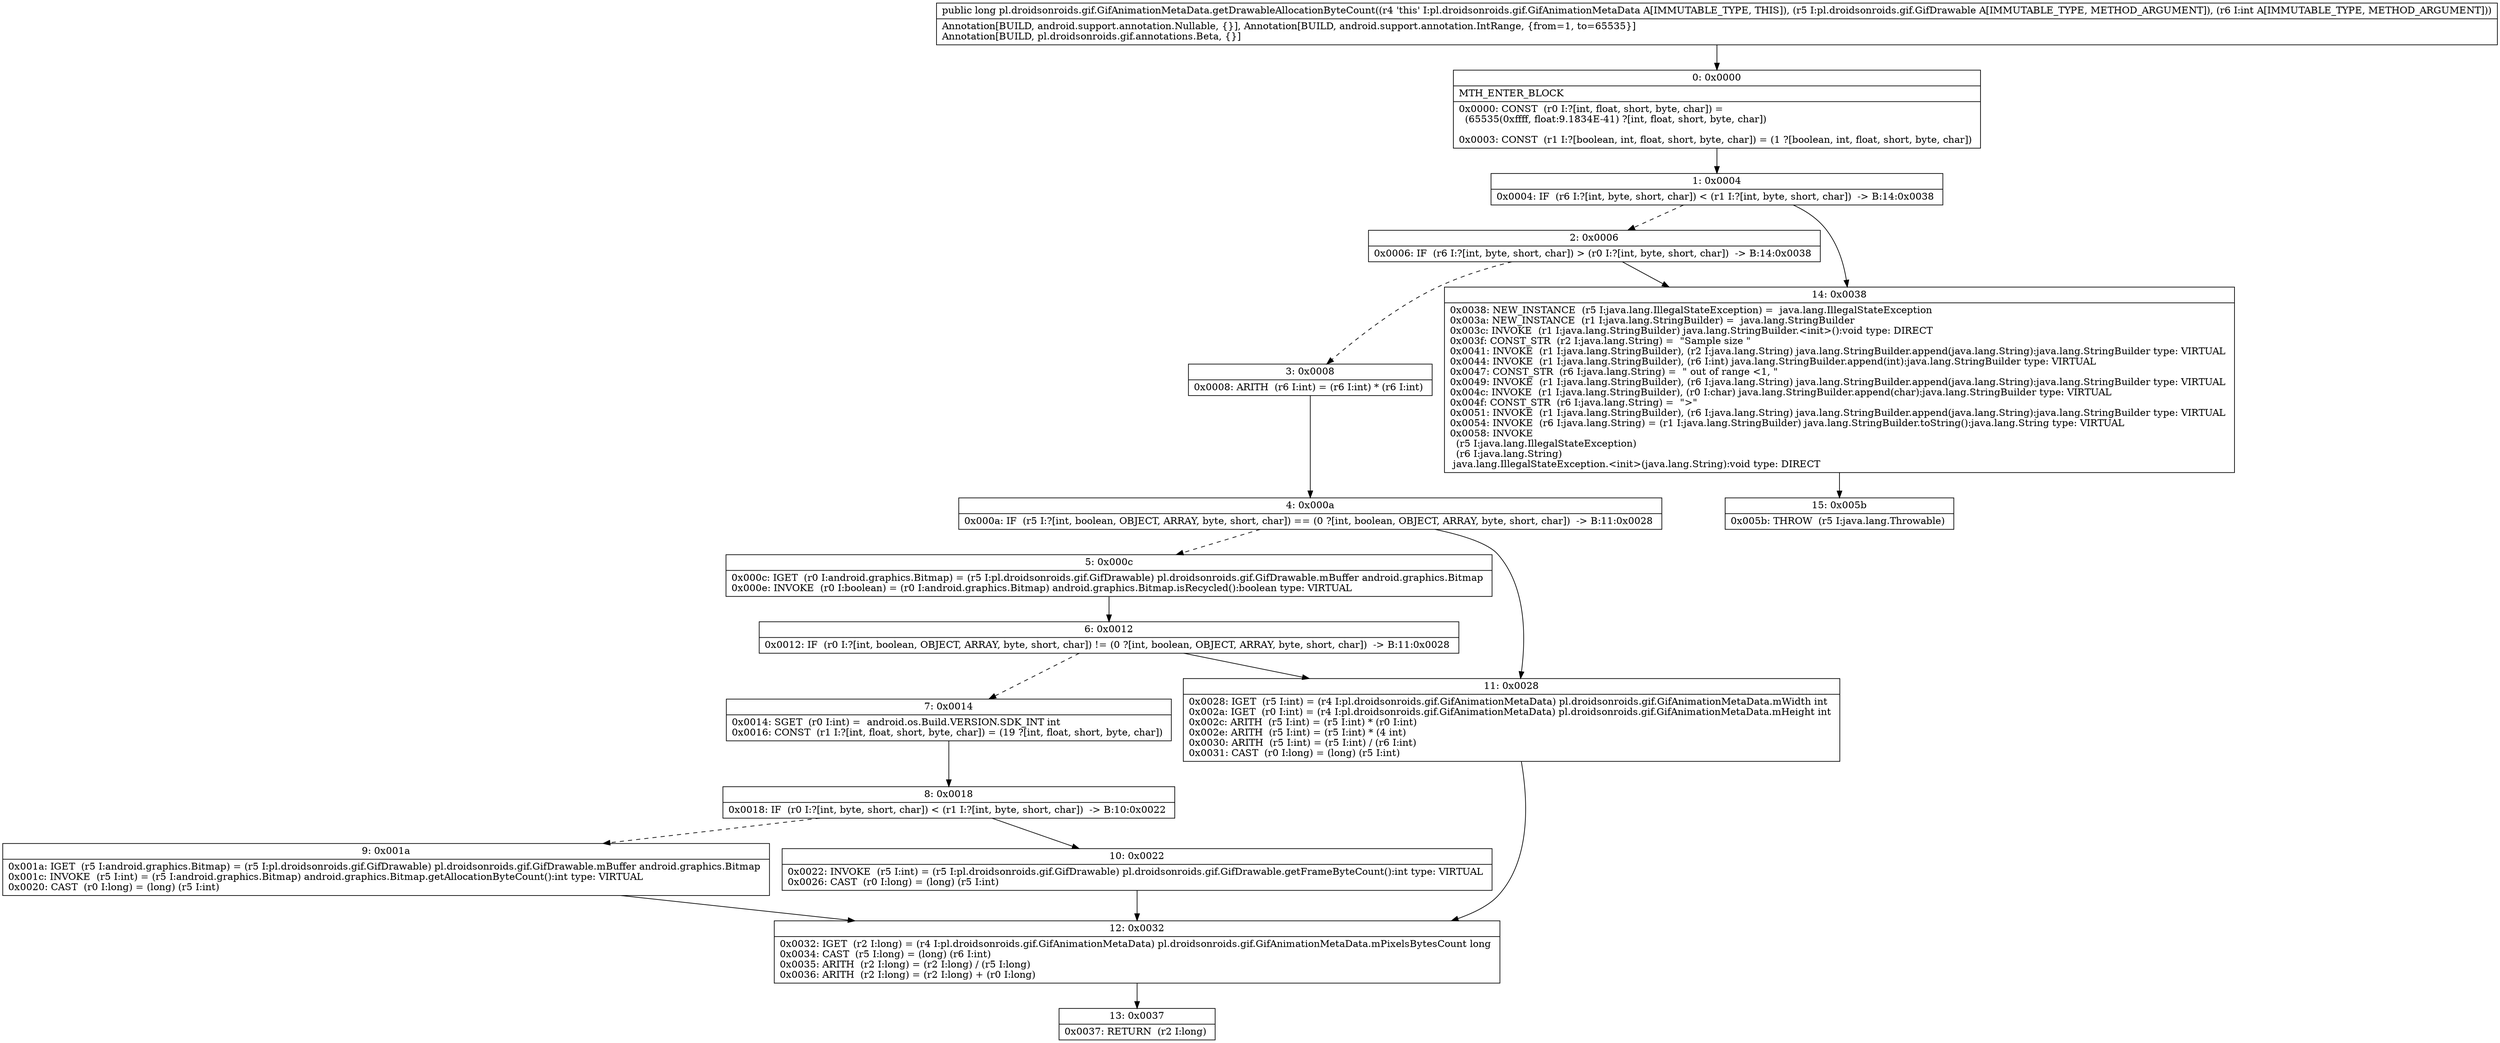 digraph "CFG forpl.droidsonroids.gif.GifAnimationMetaData.getDrawableAllocationByteCount(Lpl\/droidsonroids\/gif\/GifDrawable;I)J" {
Node_0 [shape=record,label="{0\:\ 0x0000|MTH_ENTER_BLOCK\l|0x0000: CONST  (r0 I:?[int, float, short, byte, char]) = \l  (65535(0xffff, float:9.1834E\-41) ?[int, float, short, byte, char])\l \l0x0003: CONST  (r1 I:?[boolean, int, float, short, byte, char]) = (1 ?[boolean, int, float, short, byte, char]) \l}"];
Node_1 [shape=record,label="{1\:\ 0x0004|0x0004: IF  (r6 I:?[int, byte, short, char]) \< (r1 I:?[int, byte, short, char])  \-\> B:14:0x0038 \l}"];
Node_2 [shape=record,label="{2\:\ 0x0006|0x0006: IF  (r6 I:?[int, byte, short, char]) \> (r0 I:?[int, byte, short, char])  \-\> B:14:0x0038 \l}"];
Node_3 [shape=record,label="{3\:\ 0x0008|0x0008: ARITH  (r6 I:int) = (r6 I:int) * (r6 I:int) \l}"];
Node_4 [shape=record,label="{4\:\ 0x000a|0x000a: IF  (r5 I:?[int, boolean, OBJECT, ARRAY, byte, short, char]) == (0 ?[int, boolean, OBJECT, ARRAY, byte, short, char])  \-\> B:11:0x0028 \l}"];
Node_5 [shape=record,label="{5\:\ 0x000c|0x000c: IGET  (r0 I:android.graphics.Bitmap) = (r5 I:pl.droidsonroids.gif.GifDrawable) pl.droidsonroids.gif.GifDrawable.mBuffer android.graphics.Bitmap \l0x000e: INVOKE  (r0 I:boolean) = (r0 I:android.graphics.Bitmap) android.graphics.Bitmap.isRecycled():boolean type: VIRTUAL \l}"];
Node_6 [shape=record,label="{6\:\ 0x0012|0x0012: IF  (r0 I:?[int, boolean, OBJECT, ARRAY, byte, short, char]) != (0 ?[int, boolean, OBJECT, ARRAY, byte, short, char])  \-\> B:11:0x0028 \l}"];
Node_7 [shape=record,label="{7\:\ 0x0014|0x0014: SGET  (r0 I:int) =  android.os.Build.VERSION.SDK_INT int \l0x0016: CONST  (r1 I:?[int, float, short, byte, char]) = (19 ?[int, float, short, byte, char]) \l}"];
Node_8 [shape=record,label="{8\:\ 0x0018|0x0018: IF  (r0 I:?[int, byte, short, char]) \< (r1 I:?[int, byte, short, char])  \-\> B:10:0x0022 \l}"];
Node_9 [shape=record,label="{9\:\ 0x001a|0x001a: IGET  (r5 I:android.graphics.Bitmap) = (r5 I:pl.droidsonroids.gif.GifDrawable) pl.droidsonroids.gif.GifDrawable.mBuffer android.graphics.Bitmap \l0x001c: INVOKE  (r5 I:int) = (r5 I:android.graphics.Bitmap) android.graphics.Bitmap.getAllocationByteCount():int type: VIRTUAL \l0x0020: CAST  (r0 I:long) = (long) (r5 I:int) \l}"];
Node_10 [shape=record,label="{10\:\ 0x0022|0x0022: INVOKE  (r5 I:int) = (r5 I:pl.droidsonroids.gif.GifDrawable) pl.droidsonroids.gif.GifDrawable.getFrameByteCount():int type: VIRTUAL \l0x0026: CAST  (r0 I:long) = (long) (r5 I:int) \l}"];
Node_11 [shape=record,label="{11\:\ 0x0028|0x0028: IGET  (r5 I:int) = (r4 I:pl.droidsonroids.gif.GifAnimationMetaData) pl.droidsonroids.gif.GifAnimationMetaData.mWidth int \l0x002a: IGET  (r0 I:int) = (r4 I:pl.droidsonroids.gif.GifAnimationMetaData) pl.droidsonroids.gif.GifAnimationMetaData.mHeight int \l0x002c: ARITH  (r5 I:int) = (r5 I:int) * (r0 I:int) \l0x002e: ARITH  (r5 I:int) = (r5 I:int) * (4 int) \l0x0030: ARITH  (r5 I:int) = (r5 I:int) \/ (r6 I:int) \l0x0031: CAST  (r0 I:long) = (long) (r5 I:int) \l}"];
Node_12 [shape=record,label="{12\:\ 0x0032|0x0032: IGET  (r2 I:long) = (r4 I:pl.droidsonroids.gif.GifAnimationMetaData) pl.droidsonroids.gif.GifAnimationMetaData.mPixelsBytesCount long \l0x0034: CAST  (r5 I:long) = (long) (r6 I:int) \l0x0035: ARITH  (r2 I:long) = (r2 I:long) \/ (r5 I:long) \l0x0036: ARITH  (r2 I:long) = (r2 I:long) + (r0 I:long) \l}"];
Node_13 [shape=record,label="{13\:\ 0x0037|0x0037: RETURN  (r2 I:long) \l}"];
Node_14 [shape=record,label="{14\:\ 0x0038|0x0038: NEW_INSTANCE  (r5 I:java.lang.IllegalStateException) =  java.lang.IllegalStateException \l0x003a: NEW_INSTANCE  (r1 I:java.lang.StringBuilder) =  java.lang.StringBuilder \l0x003c: INVOKE  (r1 I:java.lang.StringBuilder) java.lang.StringBuilder.\<init\>():void type: DIRECT \l0x003f: CONST_STR  (r2 I:java.lang.String) =  \"Sample size \" \l0x0041: INVOKE  (r1 I:java.lang.StringBuilder), (r2 I:java.lang.String) java.lang.StringBuilder.append(java.lang.String):java.lang.StringBuilder type: VIRTUAL \l0x0044: INVOKE  (r1 I:java.lang.StringBuilder), (r6 I:int) java.lang.StringBuilder.append(int):java.lang.StringBuilder type: VIRTUAL \l0x0047: CONST_STR  (r6 I:java.lang.String) =  \" out of range \<1, \" \l0x0049: INVOKE  (r1 I:java.lang.StringBuilder), (r6 I:java.lang.String) java.lang.StringBuilder.append(java.lang.String):java.lang.StringBuilder type: VIRTUAL \l0x004c: INVOKE  (r1 I:java.lang.StringBuilder), (r0 I:char) java.lang.StringBuilder.append(char):java.lang.StringBuilder type: VIRTUAL \l0x004f: CONST_STR  (r6 I:java.lang.String) =  \"\>\" \l0x0051: INVOKE  (r1 I:java.lang.StringBuilder), (r6 I:java.lang.String) java.lang.StringBuilder.append(java.lang.String):java.lang.StringBuilder type: VIRTUAL \l0x0054: INVOKE  (r6 I:java.lang.String) = (r1 I:java.lang.StringBuilder) java.lang.StringBuilder.toString():java.lang.String type: VIRTUAL \l0x0058: INVOKE  \l  (r5 I:java.lang.IllegalStateException)\l  (r6 I:java.lang.String)\l java.lang.IllegalStateException.\<init\>(java.lang.String):void type: DIRECT \l}"];
Node_15 [shape=record,label="{15\:\ 0x005b|0x005b: THROW  (r5 I:java.lang.Throwable) \l}"];
MethodNode[shape=record,label="{public long pl.droidsonroids.gif.GifAnimationMetaData.getDrawableAllocationByteCount((r4 'this' I:pl.droidsonroids.gif.GifAnimationMetaData A[IMMUTABLE_TYPE, THIS]), (r5 I:pl.droidsonroids.gif.GifDrawable A[IMMUTABLE_TYPE, METHOD_ARGUMENT]), (r6 I:int A[IMMUTABLE_TYPE, METHOD_ARGUMENT]))  | Annotation[BUILD, android.support.annotation.Nullable, \{\}], Annotation[BUILD, android.support.annotation.IntRange, \{from=1, to=65535\}]\lAnnotation[BUILD, pl.droidsonroids.gif.annotations.Beta, \{\}]\l}"];
MethodNode -> Node_0;
Node_0 -> Node_1;
Node_1 -> Node_2[style=dashed];
Node_1 -> Node_14;
Node_2 -> Node_3[style=dashed];
Node_2 -> Node_14;
Node_3 -> Node_4;
Node_4 -> Node_5[style=dashed];
Node_4 -> Node_11;
Node_5 -> Node_6;
Node_6 -> Node_7[style=dashed];
Node_6 -> Node_11;
Node_7 -> Node_8;
Node_8 -> Node_9[style=dashed];
Node_8 -> Node_10;
Node_9 -> Node_12;
Node_10 -> Node_12;
Node_11 -> Node_12;
Node_12 -> Node_13;
Node_14 -> Node_15;
}

